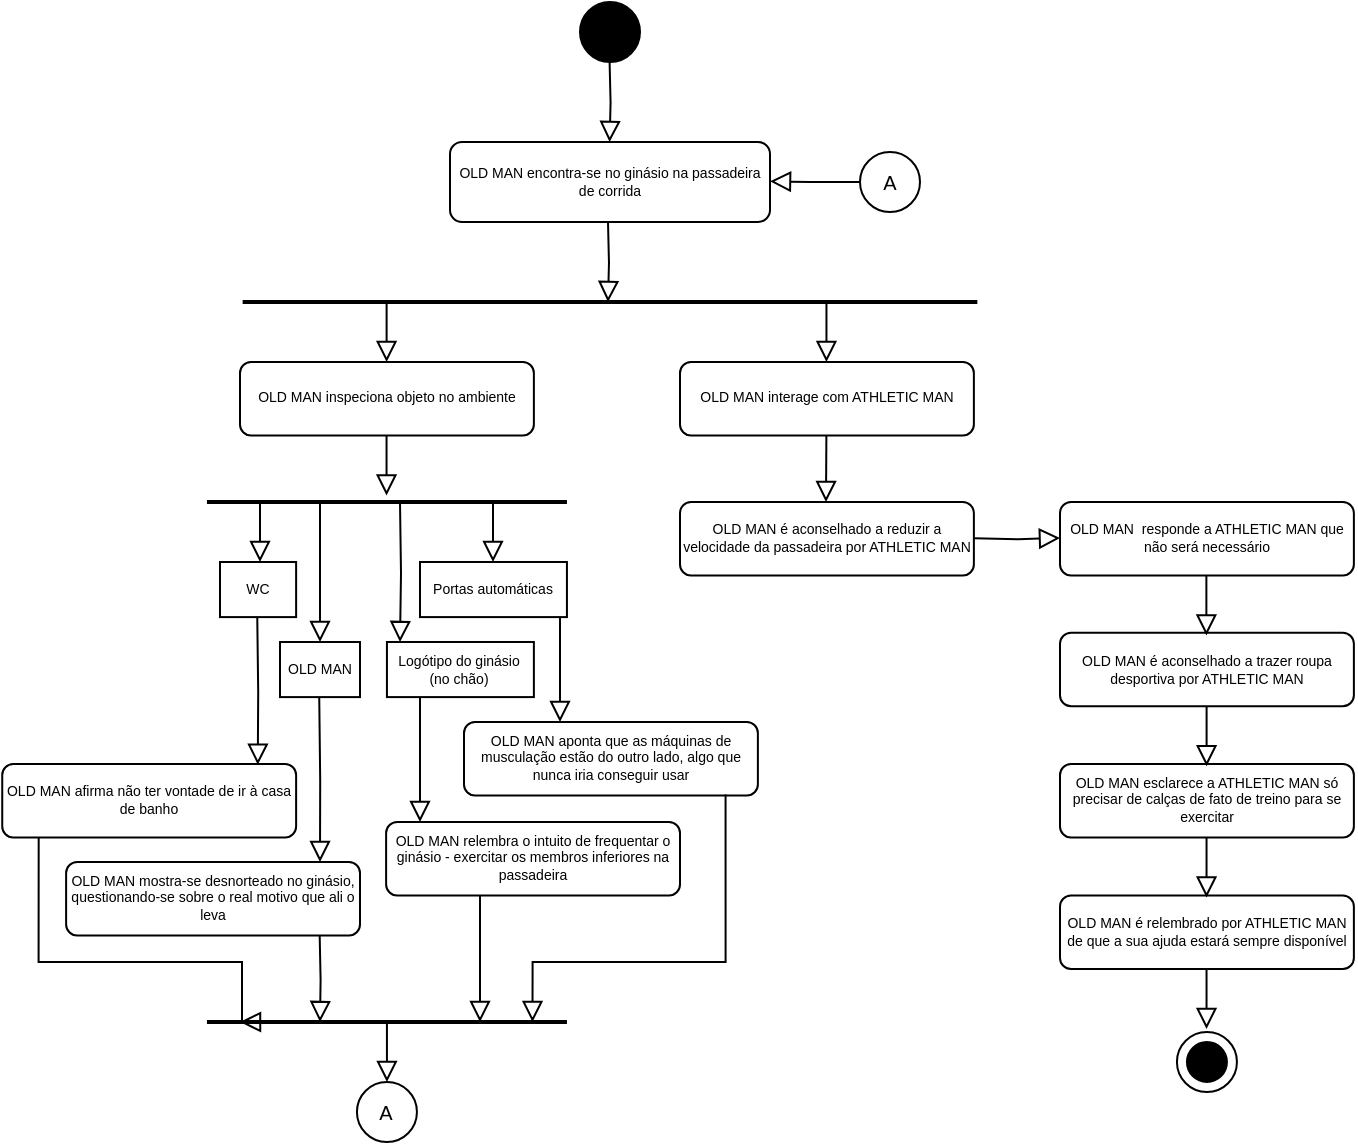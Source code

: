 <mxfile version="21.7.5" type="device">
  <diagram name="Page-1" id="bJmxJh3IA3S3ZMXxxxzK">
    <mxGraphModel dx="961" dy="523" grid="1" gridSize="10" guides="1" tooltips="1" connect="1" arrows="1" fold="1" page="1" pageScale="1" pageWidth="850" pageHeight="1100" math="0" shadow="0">
      <root>
        <mxCell id="0" />
        <mxCell id="1" parent="0" />
        <mxCell id="e3HEDGHxj-EVWsN2O1pd-1" value="" style="ellipse;whiteSpace=wrap;html=1;aspect=fixed;fontSize=7;fillColor=#000000;" vertex="1" parent="1">
          <mxGeometry x="410" y="20" width="30" height="30" as="geometry" />
        </mxCell>
        <mxCell id="e3HEDGHxj-EVWsN2O1pd-2" value="" style="rounded=0;html=1;jettySize=auto;orthogonalLoop=1;fontSize=7;endArrow=block;endFill=0;endSize=8;strokeWidth=1;shadow=0;labelBackgroundColor=none;edgeStyle=orthogonalEdgeStyle;" edge="1" parent="1">
          <mxGeometry y="20" relative="1" as="geometry">
            <mxPoint as="offset" />
            <mxPoint x="424.8" y="50" as="sourcePoint" />
            <mxPoint x="424.8" y="90" as="targetPoint" />
          </mxGeometry>
        </mxCell>
        <mxCell id="e3HEDGHxj-EVWsN2O1pd-3" value="OLD MAN encontra-se no ginásio na passadeira de corrida" style="rounded=1;whiteSpace=wrap;html=1;fontSize=7;glass=0;strokeWidth=1;shadow=0;" vertex="1" parent="1">
          <mxGeometry x="345" y="90" width="160" height="40" as="geometry" />
        </mxCell>
        <mxCell id="e3HEDGHxj-EVWsN2O1pd-4" value="" style="shape=link;html=1;rounded=0;width=-0.968;fontSize=7;" edge="1" parent="1">
          <mxGeometry width="100" relative="1" as="geometry">
            <mxPoint x="241.324" y="169.997" as="sourcePoint" />
            <mxPoint x="608.671" y="169.997" as="targetPoint" />
          </mxGeometry>
        </mxCell>
        <mxCell id="e3HEDGHxj-EVWsN2O1pd-5" value="&lt;font style=&quot;font-size: 7px;&quot;&gt;OLD MAN inspeciona objeto no ambiente&lt;/font&gt;" style="rounded=1;whiteSpace=wrap;html=1;fontSize=7;glass=0;strokeWidth=1;shadow=0;" vertex="1" parent="1">
          <mxGeometry x="240.002" y="200.002" width="146.939" height="36.735" as="geometry" />
        </mxCell>
        <mxCell id="e3HEDGHxj-EVWsN2O1pd-6" value="" style="rounded=0;html=1;jettySize=auto;orthogonalLoop=1;fontSize=7;endArrow=block;endFill=0;endSize=8;strokeWidth=1;shadow=0;labelBackgroundColor=none;edgeStyle=orthogonalEdgeStyle;exitX=0.5;exitY=1;exitDx=0;exitDy=0;" edge="1" parent="1">
          <mxGeometry y="20" relative="1" as="geometry">
            <mxPoint as="offset" />
            <mxPoint x="313.3" y="170" as="sourcePoint" />
            <mxPoint x="313.3" y="200" as="targetPoint" />
          </mxGeometry>
        </mxCell>
        <mxCell id="e3HEDGHxj-EVWsN2O1pd-7" value="&lt;font style=&quot;font-size: 7px;&quot;&gt;OLD MAN interage com ATHLETIC MAN&lt;/font&gt;" style="rounded=1;whiteSpace=wrap;html=1;fontSize=7;glass=0;strokeWidth=1;shadow=0;" vertex="1" parent="1">
          <mxGeometry x="460.002" y="200.002" width="146.939" height="36.735" as="geometry" />
        </mxCell>
        <mxCell id="e3HEDGHxj-EVWsN2O1pd-8" value="" style="rounded=0;html=1;jettySize=auto;orthogonalLoop=1;fontSize=7;endArrow=block;endFill=0;endSize=8;strokeWidth=1;shadow=0;labelBackgroundColor=none;edgeStyle=orthogonalEdgeStyle;exitX=0.5;exitY=1;exitDx=0;exitDy=0;" edge="1" parent="1">
          <mxGeometry y="20" relative="1" as="geometry">
            <mxPoint as="offset" />
            <mxPoint x="533.23" y="170" as="sourcePoint" />
            <mxPoint x="533.23" y="200" as="targetPoint" />
          </mxGeometry>
        </mxCell>
        <mxCell id="e3HEDGHxj-EVWsN2O1pd-9" value="" style="shape=link;html=1;rounded=0;width=-0.968;fontSize=7;" edge="1" parent="1">
          <mxGeometry width="100" relative="1" as="geometry">
            <mxPoint x="223.47" y="270" as="sourcePoint" />
            <mxPoint x="403.47" y="270" as="targetPoint" />
          </mxGeometry>
        </mxCell>
        <mxCell id="e3HEDGHxj-EVWsN2O1pd-10" value="" style="rounded=0;html=1;jettySize=auto;orthogonalLoop=1;fontSize=7;endArrow=block;endFill=0;endSize=8;strokeWidth=1;shadow=0;labelBackgroundColor=none;edgeStyle=orthogonalEdgeStyle;exitX=0.5;exitY=1;exitDx=0;exitDy=0;" edge="1" parent="1">
          <mxGeometry y="20" relative="1" as="geometry">
            <mxPoint as="offset" />
            <mxPoint x="313.27" y="236.74" as="sourcePoint" />
            <mxPoint x="313.27" y="266.74" as="targetPoint" />
          </mxGeometry>
        </mxCell>
        <mxCell id="e3HEDGHxj-EVWsN2O1pd-11" value="WC" style="rounded=0;whiteSpace=wrap;html=1;fontSize=7;" vertex="1" parent="1">
          <mxGeometry x="230" y="300" width="38.06" height="27.55" as="geometry" />
        </mxCell>
        <mxCell id="e3HEDGHxj-EVWsN2O1pd-12" value="OLD MAN" style="rounded=0;whiteSpace=wrap;html=1;fontSize=7;" vertex="1" parent="1">
          <mxGeometry x="260" y="340" width="40" height="27.55" as="geometry" />
        </mxCell>
        <mxCell id="e3HEDGHxj-EVWsN2O1pd-13" value="Portas automáticas" style="rounded=0;whiteSpace=wrap;html=1;fontSize=7;" vertex="1" parent="1">
          <mxGeometry x="329.999" y="299.996" width="73.469" height="27.551" as="geometry" />
        </mxCell>
        <mxCell id="e3HEDGHxj-EVWsN2O1pd-14" value="Logótipo do ginásio (no chão)" style="rounded=0;whiteSpace=wrap;html=1;fontSize=7;" vertex="1" parent="1">
          <mxGeometry x="313.469" y="339.996" width="73.469" height="27.551" as="geometry" />
        </mxCell>
        <mxCell id="e3HEDGHxj-EVWsN2O1pd-15" value="" style="rounded=0;html=1;jettySize=auto;orthogonalLoop=1;fontSize=7;endArrow=block;endFill=0;endSize=8;strokeWidth=1;shadow=0;labelBackgroundColor=none;edgeStyle=orthogonalEdgeStyle;exitX=0.5;exitY=1;exitDx=0;exitDy=0;" edge="1" parent="1">
          <mxGeometry y="20" relative="1" as="geometry">
            <mxPoint as="offset" />
            <mxPoint x="250.0" y="270" as="sourcePoint" />
            <mxPoint x="250.0" y="300" as="targetPoint" />
          </mxGeometry>
        </mxCell>
        <mxCell id="e3HEDGHxj-EVWsN2O1pd-16" value="" style="rounded=0;html=1;jettySize=auto;orthogonalLoop=1;fontSize=7;endArrow=block;endFill=0;endSize=8;strokeWidth=1;shadow=0;labelBackgroundColor=none;edgeStyle=orthogonalEdgeStyle;entryX=0.5;entryY=0;entryDx=0;entryDy=0;" edge="1" parent="1" target="e3HEDGHxj-EVWsN2O1pd-12">
          <mxGeometry y="20" relative="1" as="geometry">
            <mxPoint as="offset" />
            <mxPoint x="280" y="270" as="sourcePoint" />
            <mxPoint x="286.5" y="300" as="targetPoint" />
            <Array as="points">
              <mxPoint x="280" y="270" />
            </Array>
          </mxGeometry>
        </mxCell>
        <mxCell id="e3HEDGHxj-EVWsN2O1pd-17" value="" style="rounded=0;html=1;jettySize=auto;orthogonalLoop=1;fontSize=7;endArrow=block;endFill=0;endSize=8;strokeWidth=1;shadow=0;labelBackgroundColor=none;edgeStyle=orthogonalEdgeStyle;exitX=0.5;exitY=1;exitDx=0;exitDy=0;" edge="1" parent="1">
          <mxGeometry y="20" relative="1" as="geometry">
            <mxPoint as="offset" />
            <mxPoint x="366.5" y="270" as="sourcePoint" />
            <mxPoint x="366.5" y="300" as="targetPoint" />
          </mxGeometry>
        </mxCell>
        <mxCell id="e3HEDGHxj-EVWsN2O1pd-18" value="" style="rounded=0;html=1;jettySize=auto;orthogonalLoop=1;fontSize=7;endArrow=block;endFill=0;endSize=8;strokeWidth=1;shadow=0;labelBackgroundColor=none;edgeStyle=orthogonalEdgeStyle;exitX=0.5;exitY=1;exitDx=0;exitDy=0;entryX=0.089;entryY=0;entryDx=0;entryDy=0;entryPerimeter=0;" edge="1" parent="1" target="e3HEDGHxj-EVWsN2O1pd-14">
          <mxGeometry y="20" relative="1" as="geometry">
            <mxPoint as="offset" />
            <mxPoint x="320.0" y="270" as="sourcePoint" />
            <mxPoint x="320.0" y="300" as="targetPoint" />
          </mxGeometry>
        </mxCell>
        <mxCell id="e3HEDGHxj-EVWsN2O1pd-20" value="" style="rounded=0;html=1;jettySize=auto;orthogonalLoop=1;fontSize=7;endArrow=block;endFill=0;endSize=8;strokeWidth=1;shadow=0;labelBackgroundColor=none;edgeStyle=orthogonalEdgeStyle;exitX=0.125;exitY=0.981;exitDx=0;exitDy=0;exitPerimeter=0;" edge="1" parent="1">
          <mxGeometry y="20" relative="1" as="geometry">
            <mxPoint as="offset" />
            <mxPoint x="248.63" y="327.55" as="sourcePoint" />
            <mxPoint x="248.896" y="401.366" as="targetPoint" />
            <Array as="points" />
          </mxGeometry>
        </mxCell>
        <mxCell id="e3HEDGHxj-EVWsN2O1pd-22" value="" style="rounded=0;html=1;jettySize=auto;orthogonalLoop=1;fontSize=7;endArrow=block;endFill=0;endSize=8;strokeWidth=1;shadow=0;labelBackgroundColor=none;edgeStyle=orthogonalEdgeStyle;exitX=0.125;exitY=0.981;exitDx=0;exitDy=0;exitPerimeter=0;" edge="1" parent="1">
          <mxGeometry y="20" relative="1" as="geometry">
            <mxPoint as="offset" />
            <mxPoint x="279.62" y="367.55" as="sourcePoint" />
            <mxPoint x="280" y="450" as="targetPoint" />
            <Array as="points" />
          </mxGeometry>
        </mxCell>
        <mxCell id="e3HEDGHxj-EVWsN2O1pd-23" value="&lt;font style=&quot;font-size: 7px;&quot;&gt;OLD MAN afirma não ter vontade de ir à casa de banho&lt;/font&gt;" style="rounded=1;whiteSpace=wrap;html=1;fontSize=7;glass=0;strokeWidth=1;shadow=0;" vertex="1" parent="1">
          <mxGeometry x="121.122" y="401.002" width="146.939" height="36.735" as="geometry" />
        </mxCell>
        <mxCell id="e3HEDGHxj-EVWsN2O1pd-24" value="&lt;font style=&quot;font-size: 7px;&quot;&gt;OLD MAN mostra-se desnorteado no ginásio, questionando-se sobre o real motivo que ali o leva&lt;/font&gt;" style="rounded=1;whiteSpace=wrap;html=1;fontSize=7;glass=0;strokeWidth=1;shadow=0;" vertex="1" parent="1">
          <mxGeometry x="153.062" y="450.002" width="146.939" height="36.735" as="geometry" />
        </mxCell>
        <mxCell id="e3HEDGHxj-EVWsN2O1pd-25" value="&lt;font style=&quot;font-size: 7px;&quot;&gt;OLD MAN relembra o intuito de frequentar o ginásio - exercitar os membros inferiores na passadeira&lt;/font&gt;" style="rounded=1;whiteSpace=wrap;html=1;fontSize=7;glass=0;strokeWidth=1;shadow=0;" vertex="1" parent="1">
          <mxGeometry x="313.062" y="430.002" width="146.939" height="36.735" as="geometry" />
        </mxCell>
        <mxCell id="e3HEDGHxj-EVWsN2O1pd-26" value="" style="rounded=0;html=1;jettySize=auto;orthogonalLoop=1;fontSize=7;endArrow=block;endFill=0;endSize=8;strokeWidth=1;shadow=0;labelBackgroundColor=none;edgeStyle=orthogonalEdgeStyle;exitX=0.5;exitY=1;exitDx=0;exitDy=0;" edge="1" parent="1">
          <mxGeometry y="20" relative="1" as="geometry">
            <mxPoint as="offset" />
            <mxPoint x="330.0" y="367.74" as="sourcePoint" />
            <mxPoint x="330" y="430" as="targetPoint" />
          </mxGeometry>
        </mxCell>
        <mxCell id="e3HEDGHxj-EVWsN2O1pd-27" value="&lt;font style=&quot;font-size: 7px;&quot;&gt;OLD MAN aponta que as máquinas de musculação estão do outro lado, algo que nunca iria conseguir usar&lt;/font&gt;" style="rounded=1;whiteSpace=wrap;html=1;fontSize=7;glass=0;strokeWidth=1;shadow=0;" vertex="1" parent="1">
          <mxGeometry x="352.002" y="380.002" width="146.939" height="36.735" as="geometry" />
        </mxCell>
        <mxCell id="e3HEDGHxj-EVWsN2O1pd-28" value="" style="rounded=0;html=1;jettySize=auto;orthogonalLoop=1;fontSize=7;endArrow=block;endFill=0;endSize=8;strokeWidth=1;shadow=0;labelBackgroundColor=none;edgeStyle=orthogonalEdgeStyle;exitX=0.5;exitY=1;exitDx=0;exitDy=0;" edge="1" parent="1">
          <mxGeometry y="20" relative="1" as="geometry">
            <mxPoint as="offset" />
            <mxPoint x="400.0" y="327.55" as="sourcePoint" />
            <mxPoint x="400" y="380" as="targetPoint" />
          </mxGeometry>
        </mxCell>
        <mxCell id="e3HEDGHxj-EVWsN2O1pd-29" value="" style="shape=link;html=1;rounded=0;width=-0.968;fontSize=7;" edge="1" parent="1">
          <mxGeometry width="100" relative="1" as="geometry">
            <mxPoint x="223.47" y="530" as="sourcePoint" />
            <mxPoint x="403.47" y="530" as="targetPoint" />
          </mxGeometry>
        </mxCell>
        <mxCell id="e3HEDGHxj-EVWsN2O1pd-30" value="" style="rounded=0;html=1;jettySize=auto;orthogonalLoop=1;fontSize=7;endArrow=block;endFill=0;endSize=8;strokeWidth=1;shadow=0;labelBackgroundColor=none;edgeStyle=orthogonalEdgeStyle;exitX=0.5;exitY=1;exitDx=0;exitDy=0;" edge="1" parent="1">
          <mxGeometry y="20" relative="1" as="geometry">
            <mxPoint as="offset" />
            <mxPoint x="313.47" y="530" as="sourcePoint" />
            <mxPoint x="313.47" y="560" as="targetPoint" />
          </mxGeometry>
        </mxCell>
        <mxCell id="e3HEDGHxj-EVWsN2O1pd-31" value="" style="rounded=0;html=1;jettySize=auto;orthogonalLoop=1;fontSize=7;endArrow=block;endFill=0;endSize=8;strokeWidth=1;shadow=0;labelBackgroundColor=none;edgeStyle=orthogonalEdgeStyle;exitX=0.124;exitY=1.003;exitDx=0;exitDy=0;exitPerimeter=0;" edge="1" parent="1" source="e3HEDGHxj-EVWsN2O1pd-23">
          <mxGeometry y="20" relative="1" as="geometry">
            <mxPoint as="offset" />
            <mxPoint x="240.0" y="500" as="sourcePoint" />
            <mxPoint x="240.0" y="530" as="targetPoint" />
            <Array as="points">
              <mxPoint x="139" y="500" />
              <mxPoint x="241" y="500" />
              <mxPoint x="241" y="530" />
            </Array>
          </mxGeometry>
        </mxCell>
        <mxCell id="e3HEDGHxj-EVWsN2O1pd-32" value="" style="rounded=0;html=1;jettySize=auto;orthogonalLoop=1;fontSize=7;endArrow=block;endFill=0;endSize=8;strokeWidth=1;shadow=0;labelBackgroundColor=none;edgeStyle=orthogonalEdgeStyle;exitX=0.5;exitY=1;exitDx=0;exitDy=0;" edge="1" parent="1">
          <mxGeometry y="20" relative="1" as="geometry">
            <mxPoint as="offset" />
            <mxPoint x="279.84" y="486.74" as="sourcePoint" />
            <mxPoint x="280" y="530" as="targetPoint" />
          </mxGeometry>
        </mxCell>
        <mxCell id="e3HEDGHxj-EVWsN2O1pd-33" value="" style="rounded=0;html=1;jettySize=auto;orthogonalLoop=1;fontSize=7;endArrow=block;endFill=0;endSize=8;strokeWidth=1;shadow=0;labelBackgroundColor=none;edgeStyle=orthogonalEdgeStyle;exitX=0.89;exitY=0.987;exitDx=0;exitDy=0;exitPerimeter=0;" edge="1" parent="1" source="e3HEDGHxj-EVWsN2O1pd-27">
          <mxGeometry y="20" relative="1" as="geometry">
            <mxPoint as="offset" />
            <mxPoint x="386.25" y="500" as="sourcePoint" />
            <mxPoint x="386.25" y="530" as="targetPoint" />
            <Array as="points">
              <mxPoint x="483" y="500" />
              <mxPoint x="386" y="500" />
            </Array>
          </mxGeometry>
        </mxCell>
        <mxCell id="e3HEDGHxj-EVWsN2O1pd-34" value="" style="rounded=0;html=1;jettySize=auto;orthogonalLoop=1;fontSize=7;endArrow=block;endFill=0;endSize=8;strokeWidth=1;shadow=0;labelBackgroundColor=none;edgeStyle=orthogonalEdgeStyle;exitX=0.5;exitY=1;exitDx=0;exitDy=0;" edge="1" parent="1">
          <mxGeometry y="20" relative="1" as="geometry">
            <mxPoint as="offset" />
            <mxPoint x="360" y="466.74" as="sourcePoint" />
            <mxPoint x="360" y="530" as="targetPoint" />
          </mxGeometry>
        </mxCell>
        <mxCell id="e3HEDGHxj-EVWsN2O1pd-35" value="&lt;font style=&quot;font-size: 10px;&quot;&gt;A&lt;/font&gt;" style="ellipse;whiteSpace=wrap;html=1;aspect=fixed;fontSize=7;" vertex="1" parent="1">
          <mxGeometry x="298.47" y="560" width="30" height="30" as="geometry" />
        </mxCell>
        <mxCell id="e3HEDGHxj-EVWsN2O1pd-36" value="&lt;font style=&quot;font-size: 10px;&quot;&gt;A&lt;/font&gt;" style="ellipse;whiteSpace=wrap;html=1;aspect=fixed;fontSize=7;" vertex="1" parent="1">
          <mxGeometry x="550" y="95" width="30" height="30" as="geometry" />
        </mxCell>
        <mxCell id="e3HEDGHxj-EVWsN2O1pd-37" value="" style="rounded=0;html=1;jettySize=auto;orthogonalLoop=1;fontSize=7;endArrow=block;endFill=0;endSize=8;strokeWidth=1;shadow=0;labelBackgroundColor=none;edgeStyle=orthogonalEdgeStyle;exitX=0;exitY=0.5;exitDx=0;exitDy=0;" edge="1" parent="1" source="e3HEDGHxj-EVWsN2O1pd-36">
          <mxGeometry y="20" relative="1" as="geometry">
            <mxPoint as="offset" />
            <mxPoint x="545" y="109.9" as="sourcePoint" />
            <mxPoint x="505" y="109.66" as="targetPoint" />
            <Array as="points">
              <mxPoint x="525" y="110" />
            </Array>
          </mxGeometry>
        </mxCell>
        <mxCell id="e3HEDGHxj-EVWsN2O1pd-38" value="" style="rounded=0;html=1;jettySize=auto;orthogonalLoop=1;fontSize=7;endArrow=block;endFill=0;endSize=8;strokeWidth=1;shadow=0;labelBackgroundColor=none;edgeStyle=orthogonalEdgeStyle;" edge="1" parent="1">
          <mxGeometry y="20" relative="1" as="geometry">
            <mxPoint as="offset" />
            <mxPoint x="424.0" y="130" as="sourcePoint" />
            <mxPoint x="424.0" y="170" as="targetPoint" />
          </mxGeometry>
        </mxCell>
        <mxCell id="e3HEDGHxj-EVWsN2O1pd-39" value="&lt;font style=&quot;font-size: 7px;&quot;&gt;OLD MAN é aconselhado a reduzir a velocidade da passadeira por ATHLETIC MAN&lt;/font&gt;" style="rounded=1;whiteSpace=wrap;html=1;fontSize=7;glass=0;strokeWidth=1;shadow=0;" vertex="1" parent="1">
          <mxGeometry x="460.002" y="270.002" width="146.939" height="36.735" as="geometry" />
        </mxCell>
        <mxCell id="e3HEDGHxj-EVWsN2O1pd-40" value="" style="rounded=0;html=1;jettySize=auto;orthogonalLoop=1;fontSize=7;endArrow=block;endFill=0;endSize=8;strokeWidth=1;shadow=0;labelBackgroundColor=none;edgeStyle=orthogonalEdgeStyle;exitX=0.5;exitY=1;exitDx=0;exitDy=0;" edge="1" parent="1">
          <mxGeometry y="20" relative="1" as="geometry">
            <mxPoint as="offset" />
            <mxPoint x="533.19" y="236.74" as="sourcePoint" />
            <mxPoint x="533" y="270" as="targetPoint" />
          </mxGeometry>
        </mxCell>
        <mxCell id="e3HEDGHxj-EVWsN2O1pd-41" value="&lt;font style=&quot;font-size: 7px;&quot;&gt;OLD MAN&amp;nbsp; responde a ATHLETIC MAN que não será necessário&lt;/font&gt;" style="rounded=1;whiteSpace=wrap;html=1;fontSize=7;glass=0;strokeWidth=1;shadow=0;" vertex="1" parent="1">
          <mxGeometry x="650.002" y="270.002" width="146.939" height="36.735" as="geometry" />
        </mxCell>
        <mxCell id="e3HEDGHxj-EVWsN2O1pd-42" value="" style="rounded=0;html=1;jettySize=auto;orthogonalLoop=1;fontSize=7;endArrow=block;endFill=0;endSize=8;strokeWidth=1;shadow=0;labelBackgroundColor=none;edgeStyle=orthogonalEdgeStyle;exitX=0.5;exitY=1;exitDx=0;exitDy=0;" edge="1" parent="1">
          <mxGeometry y="20" relative="1" as="geometry">
            <mxPoint as="offset" />
            <mxPoint x="606.94" y="288.07" as="sourcePoint" />
            <mxPoint x="650" y="288" as="targetPoint" />
          </mxGeometry>
        </mxCell>
        <mxCell id="e3HEDGHxj-EVWsN2O1pd-43" value="&lt;font style=&quot;font-size: 7px;&quot;&gt;OLD MAN é aconselhado a trazer roupa desportiva por ATHLETIC MAN&lt;/font&gt;" style="rounded=1;whiteSpace=wrap;html=1;fontSize=7;glass=0;strokeWidth=1;shadow=0;" vertex="1" parent="1">
          <mxGeometry x="650.002" y="335.412" width="146.939" height="36.735" as="geometry" />
        </mxCell>
        <mxCell id="e3HEDGHxj-EVWsN2O1pd-44" value="" style="rounded=0;html=1;jettySize=auto;orthogonalLoop=1;fontSize=7;endArrow=block;endFill=0;endSize=8;strokeWidth=1;shadow=0;labelBackgroundColor=none;edgeStyle=orthogonalEdgeStyle;exitX=0.5;exitY=1;exitDx=0;exitDy=0;" edge="1" parent="1">
          <mxGeometry y="20" relative="1" as="geometry">
            <mxPoint as="offset" />
            <mxPoint x="723.19" y="306.74" as="sourcePoint" />
            <mxPoint x="723.19" y="336.74" as="targetPoint" />
          </mxGeometry>
        </mxCell>
        <mxCell id="e3HEDGHxj-EVWsN2O1pd-45" value="&lt;font style=&quot;font-size: 7px;&quot;&gt;OLD MAN esclarece a ATHLETIC MAN só precisar de calças de fato de treino para se exercitar&lt;/font&gt;" style="rounded=1;whiteSpace=wrap;html=1;fontSize=7;glass=0;strokeWidth=1;shadow=0;" vertex="1" parent="1">
          <mxGeometry x="650.002" y="401.002" width="146.939" height="36.735" as="geometry" />
        </mxCell>
        <mxCell id="e3HEDGHxj-EVWsN2O1pd-46" value="" style="rounded=0;html=1;jettySize=auto;orthogonalLoop=1;fontSize=7;endArrow=block;endFill=0;endSize=8;strokeWidth=1;shadow=0;labelBackgroundColor=none;edgeStyle=orthogonalEdgeStyle;exitX=0.5;exitY=1;exitDx=0;exitDy=0;" edge="1" parent="1">
          <mxGeometry y="20" relative="1" as="geometry">
            <mxPoint as="offset" />
            <mxPoint x="723.3" y="372.15" as="sourcePoint" />
            <mxPoint x="723.3" y="402.15" as="targetPoint" />
          </mxGeometry>
        </mxCell>
        <mxCell id="e3HEDGHxj-EVWsN2O1pd-47" value="&lt;font style=&quot;font-size: 7px;&quot;&gt;OLD MAN é relembrado por ATHLETIC MAN de que a sua ajuda estará sempre disponível&lt;/font&gt;" style="rounded=1;whiteSpace=wrap;html=1;fontSize=7;glass=0;strokeWidth=1;shadow=0;" vertex="1" parent="1">
          <mxGeometry x="650.002" y="466.732" width="146.939" height="36.735" as="geometry" />
        </mxCell>
        <mxCell id="e3HEDGHxj-EVWsN2O1pd-48" value="" style="rounded=0;html=1;jettySize=auto;orthogonalLoop=1;fontSize=7;endArrow=block;endFill=0;endSize=8;strokeWidth=1;shadow=0;labelBackgroundColor=none;edgeStyle=orthogonalEdgeStyle;exitX=0.5;exitY=1;exitDx=0;exitDy=0;" edge="1" parent="1">
          <mxGeometry y="20" relative="1" as="geometry">
            <mxPoint as="offset" />
            <mxPoint x="723.27" y="437.74" as="sourcePoint" />
            <mxPoint x="723.27" y="467.74" as="targetPoint" />
          </mxGeometry>
        </mxCell>
        <mxCell id="e3HEDGHxj-EVWsN2O1pd-49" value="" style="ellipse;whiteSpace=wrap;html=1;aspect=fixed;fontSize=7;" vertex="1" parent="1">
          <mxGeometry x="708.47" y="535" width="30" height="30" as="geometry" />
        </mxCell>
        <mxCell id="e3HEDGHxj-EVWsN2O1pd-50" value="" style="ellipse;whiteSpace=wrap;html=1;aspect=fixed;fontSize=7;fillColor=#000000;" vertex="1" parent="1">
          <mxGeometry x="713.47" y="540" width="20" height="20" as="geometry" />
        </mxCell>
        <mxCell id="e3HEDGHxj-EVWsN2O1pd-51" value="" style="rounded=0;html=1;jettySize=auto;orthogonalLoop=1;fontSize=7;endArrow=block;endFill=0;endSize=8;strokeWidth=1;shadow=0;labelBackgroundColor=none;edgeStyle=orthogonalEdgeStyle;exitX=0.5;exitY=1;exitDx=0;exitDy=0;" edge="1" parent="1">
          <mxGeometry y="20" relative="1" as="geometry">
            <mxPoint as="offset" />
            <mxPoint x="723.27" y="503.47" as="sourcePoint" />
            <mxPoint x="723.27" y="533.47" as="targetPoint" />
          </mxGeometry>
        </mxCell>
      </root>
    </mxGraphModel>
  </diagram>
</mxfile>

